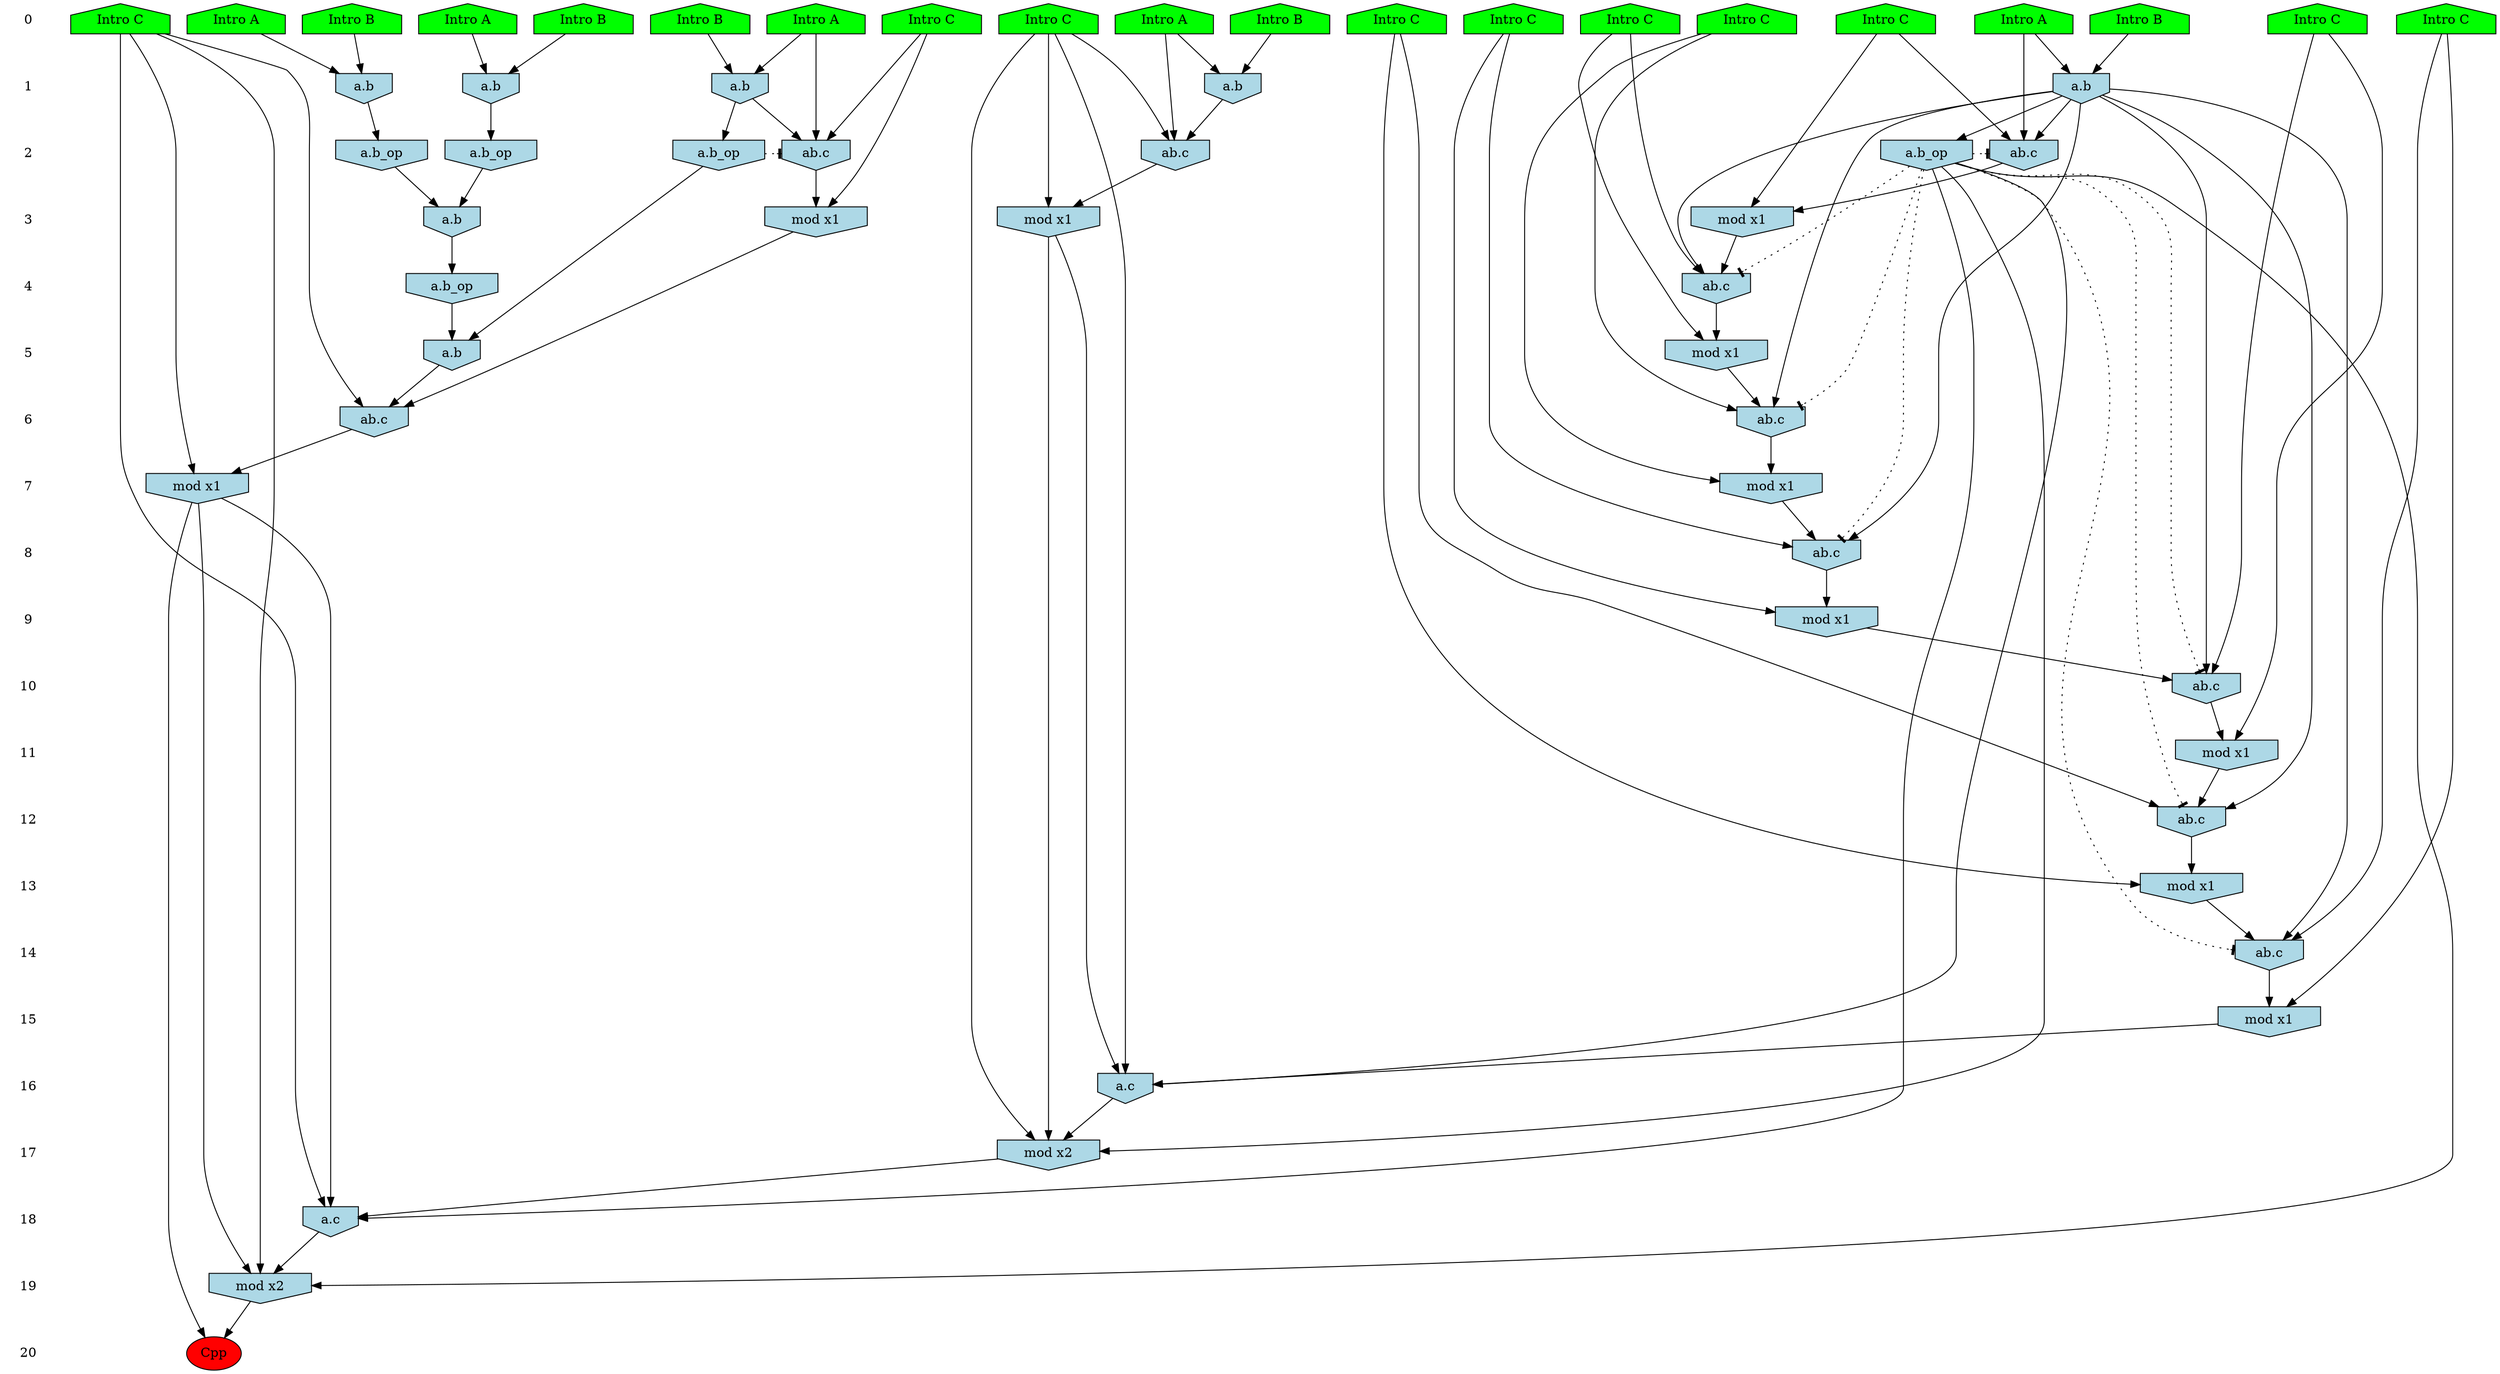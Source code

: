 /* Compression of 1 causal flows obtained in average at 1.803870E+01 t.u */
/* Compressed causal flows were: [3216] */
digraph G{
 ranksep=.5 ; 
{ rank = same ; "0" [shape=plaintext] ; node_1 [label ="Intro B", shape=house, style=filled, fillcolor=green] ;
node_2 [label ="Intro A", shape=house, style=filled, fillcolor=green] ;
node_3 [label ="Intro B", shape=house, style=filled, fillcolor=green] ;
node_4 [label ="Intro A", shape=house, style=filled, fillcolor=green] ;
node_5 [label ="Intro B", shape=house, style=filled, fillcolor=green] ;
node_6 [label ="Intro B", shape=house, style=filled, fillcolor=green] ;
node_7 [label ="Intro A", shape=house, style=filled, fillcolor=green] ;
node_8 [label ="Intro B", shape=house, style=filled, fillcolor=green] ;
node_9 [label ="Intro A", shape=house, style=filled, fillcolor=green] ;
node_10 [label ="Intro A", shape=house, style=filled, fillcolor=green] ;
node_11 [label ="Intro C", shape=house, style=filled, fillcolor=green] ;
node_12 [label ="Intro C", shape=house, style=filled, fillcolor=green] ;
node_13 [label ="Intro C", shape=house, style=filled, fillcolor=green] ;
node_14 [label ="Intro C", shape=house, style=filled, fillcolor=green] ;
node_15 [label ="Intro C", shape=house, style=filled, fillcolor=green] ;
node_16 [label ="Intro C", shape=house, style=filled, fillcolor=green] ;
node_17 [label ="Intro C", shape=house, style=filled, fillcolor=green] ;
node_18 [label ="Intro C", shape=house, style=filled, fillcolor=green] ;
node_19 [label ="Intro C", shape=house, style=filled, fillcolor=green] ;
node_20 [label ="Intro C", shape=house, style=filled, fillcolor=green] ;
}
{ rank = same ; "1" [shape=plaintext] ; node_21 [label="a.b", shape=invhouse, style=filled, fillcolor = lightblue] ;
node_24 [label="a.b", shape=invhouse, style=filled, fillcolor = lightblue] ;
node_25 [label="a.b", shape=invhouse, style=filled, fillcolor = lightblue] ;
node_28 [label="a.b", shape=invhouse, style=filled, fillcolor = lightblue] ;
node_33 [label="a.b", shape=invhouse, style=filled, fillcolor = lightblue] ;
}
{ rank = same ; "2" [shape=plaintext] ; node_22 [label="ab.c", shape=invhouse, style=filled, fillcolor = lightblue] ;
node_27 [label="ab.c", shape=invhouse, style=filled, fillcolor = lightblue] ;
node_29 [label="a.b_op", shape=invhouse, style=filled, fillcolor = lightblue] ;
node_31 [label="a.b_op", shape=invhouse, style=filled, fillcolor = lightblue] ;
node_35 [label="a.b_op", shape=invhouse, style=filled, fillcolor = lightblue] ;
node_38 [label="ab.c", shape=invhouse, style=filled, fillcolor = lightblue] ;
node_50 [label="a.b_op", shape=invhouse, style=filled, fillcolor = lightblue] ;
}
{ rank = same ; "3" [shape=plaintext] ; node_23 [label="mod x1", shape=invhouse, style=filled, fillcolor = lightblue] ;
node_32 [label="mod x1", shape=invhouse, style=filled, fillcolor = lightblue] ;
node_36 [label="a.b", shape=invhouse, style=filled, fillcolor = lightblue] ;
node_39 [label="mod x1", shape=invhouse, style=filled, fillcolor = lightblue] ;
}
{ rank = same ; "4" [shape=plaintext] ; node_26 [label="ab.c", shape=invhouse, style=filled, fillcolor = lightblue] ;
node_37 [label="a.b_op", shape=invhouse, style=filled, fillcolor = lightblue] ;
}
{ rank = same ; "5" [shape=plaintext] ; node_30 [label="mod x1", shape=invhouse, style=filled, fillcolor = lightblue] ;
node_43 [label="a.b", shape=invhouse, style=filled, fillcolor = lightblue] ;
}
{ rank = same ; "6" [shape=plaintext] ; node_34 [label="ab.c", shape=invhouse, style=filled, fillcolor = lightblue] ;
node_44 [label="ab.c", shape=invhouse, style=filled, fillcolor = lightblue] ;
}
{ rank = same ; "7" [shape=plaintext] ; node_40 [label="mod x1", shape=invhouse, style=filled, fillcolor = lightblue] ;
node_52 [label="mod x1", shape=invhouse, style=filled, fillcolor = lightblue] ;
}
{ rank = same ; "8" [shape=plaintext] ; node_41 [label="ab.c", shape=invhouse, style=filled, fillcolor = lightblue] ;
}
{ rank = same ; "9" [shape=plaintext] ; node_42 [label="mod x1", shape=invhouse, style=filled, fillcolor = lightblue] ;
}
{ rank = same ; "10" [shape=plaintext] ; node_45 [label="ab.c", shape=invhouse, style=filled, fillcolor = lightblue] ;
}
{ rank = same ; "11" [shape=plaintext] ; node_46 [label="mod x1", shape=invhouse, style=filled, fillcolor = lightblue] ;
}
{ rank = same ; "12" [shape=plaintext] ; node_47 [label="ab.c", shape=invhouse, style=filled, fillcolor = lightblue] ;
}
{ rank = same ; "13" [shape=plaintext] ; node_48 [label="mod x1", shape=invhouse, style=filled, fillcolor = lightblue] ;
}
{ rank = same ; "14" [shape=plaintext] ; node_49 [label="ab.c", shape=invhouse, style=filled, fillcolor = lightblue] ;
}
{ rank = same ; "15" [shape=plaintext] ; node_51 [label="mod x1", shape=invhouse, style=filled, fillcolor = lightblue] ;
}
{ rank = same ; "16" [shape=plaintext] ; node_53 [label="a.c", shape=invhouse, style=filled, fillcolor = lightblue] ;
}
{ rank = same ; "17" [shape=plaintext] ; node_54 [label="mod x2", shape=invhouse, style=filled, fillcolor = lightblue] ;
}
{ rank = same ; "18" [shape=plaintext] ; node_55 [label="a.c", shape=invhouse, style=filled, fillcolor = lightblue] ;
}
{ rank = same ; "19" [shape=plaintext] ; node_56 [label="mod x2", shape=invhouse, style=filled, fillcolor = lightblue] ;
}
{ rank = same ; "20" [shape=plaintext] ; node_57 [label ="Cpp", style=filled, fillcolor=red] ;
}
"0" -> "1" [style="invis"]; 
"1" -> "2" [style="invis"]; 
"2" -> "3" [style="invis"]; 
"3" -> "4" [style="invis"]; 
"4" -> "5" [style="invis"]; 
"5" -> "6" [style="invis"]; 
"6" -> "7" [style="invis"]; 
"7" -> "8" [style="invis"]; 
"8" -> "9" [style="invis"]; 
"9" -> "10" [style="invis"]; 
"10" -> "11" [style="invis"]; 
"11" -> "12" [style="invis"]; 
"12" -> "13" [style="invis"]; 
"13" -> "14" [style="invis"]; 
"14" -> "15" [style="invis"]; 
"15" -> "16" [style="invis"]; 
"16" -> "17" [style="invis"]; 
"17" -> "18" [style="invis"]; 
"18" -> "19" [style="invis"]; 
"19" -> "20" [style="invis"]; 
node_8 -> node_21
node_10 -> node_21
node_10 -> node_22
node_12 -> node_22
node_21 -> node_22
node_12 -> node_23
node_22 -> node_23
node_3 -> node_24
node_4 -> node_24
node_2 -> node_25
node_5 -> node_25
node_11 -> node_26
node_21 -> node_26
node_23 -> node_26
node_2 -> node_27
node_19 -> node_27
node_25 -> node_27
node_6 -> node_28
node_9 -> node_28
node_28 -> node_29
node_11 -> node_30
node_26 -> node_30
node_25 -> node_31
node_19 -> node_32
node_27 -> node_32
node_1 -> node_33
node_7 -> node_33
node_18 -> node_34
node_21 -> node_34
node_30 -> node_34
node_24 -> node_35
node_29 -> node_36
node_35 -> node_36
node_36 -> node_37
node_7 -> node_38
node_15 -> node_38
node_33 -> node_38
node_15 -> node_39
node_38 -> node_39
node_18 -> node_40
node_34 -> node_40
node_16 -> node_41
node_21 -> node_41
node_40 -> node_41
node_16 -> node_42
node_41 -> node_42
node_31 -> node_43
node_37 -> node_43
node_17 -> node_44
node_32 -> node_44
node_43 -> node_44
node_20 -> node_45
node_21 -> node_45
node_42 -> node_45
node_20 -> node_46
node_45 -> node_46
node_14 -> node_47
node_21 -> node_47
node_46 -> node_47
node_14 -> node_48
node_47 -> node_48
node_13 -> node_49
node_21 -> node_49
node_48 -> node_49
node_21 -> node_50
node_13 -> node_51
node_49 -> node_51
node_17 -> node_52
node_44 -> node_52
node_15 -> node_53
node_39 -> node_53
node_50 -> node_53
node_51 -> node_53
node_15 -> node_54
node_39 -> node_54
node_50 -> node_54
node_53 -> node_54
node_17 -> node_55
node_50 -> node_55
node_52 -> node_55
node_54 -> node_55
node_17 -> node_56
node_50 -> node_56
node_52 -> node_56
node_55 -> node_56
node_52 -> node_57
node_56 -> node_57
node_31 -> node_27 [style=dotted, arrowhead = tee] 
node_50 -> node_45 [style=dotted, arrowhead = tee] 
node_50 -> node_47 [style=dotted, arrowhead = tee] 
node_50 -> node_49 [style=dotted, arrowhead = tee] 
node_50 -> node_41 [style=dotted, arrowhead = tee] 
node_50 -> node_34 [style=dotted, arrowhead = tee] 
node_50 -> node_26 [style=dotted, arrowhead = tee] 
node_50 -> node_22 [style=dotted, arrowhead = tee] 
}
/*
 Dot generation time: 0.000238
*/